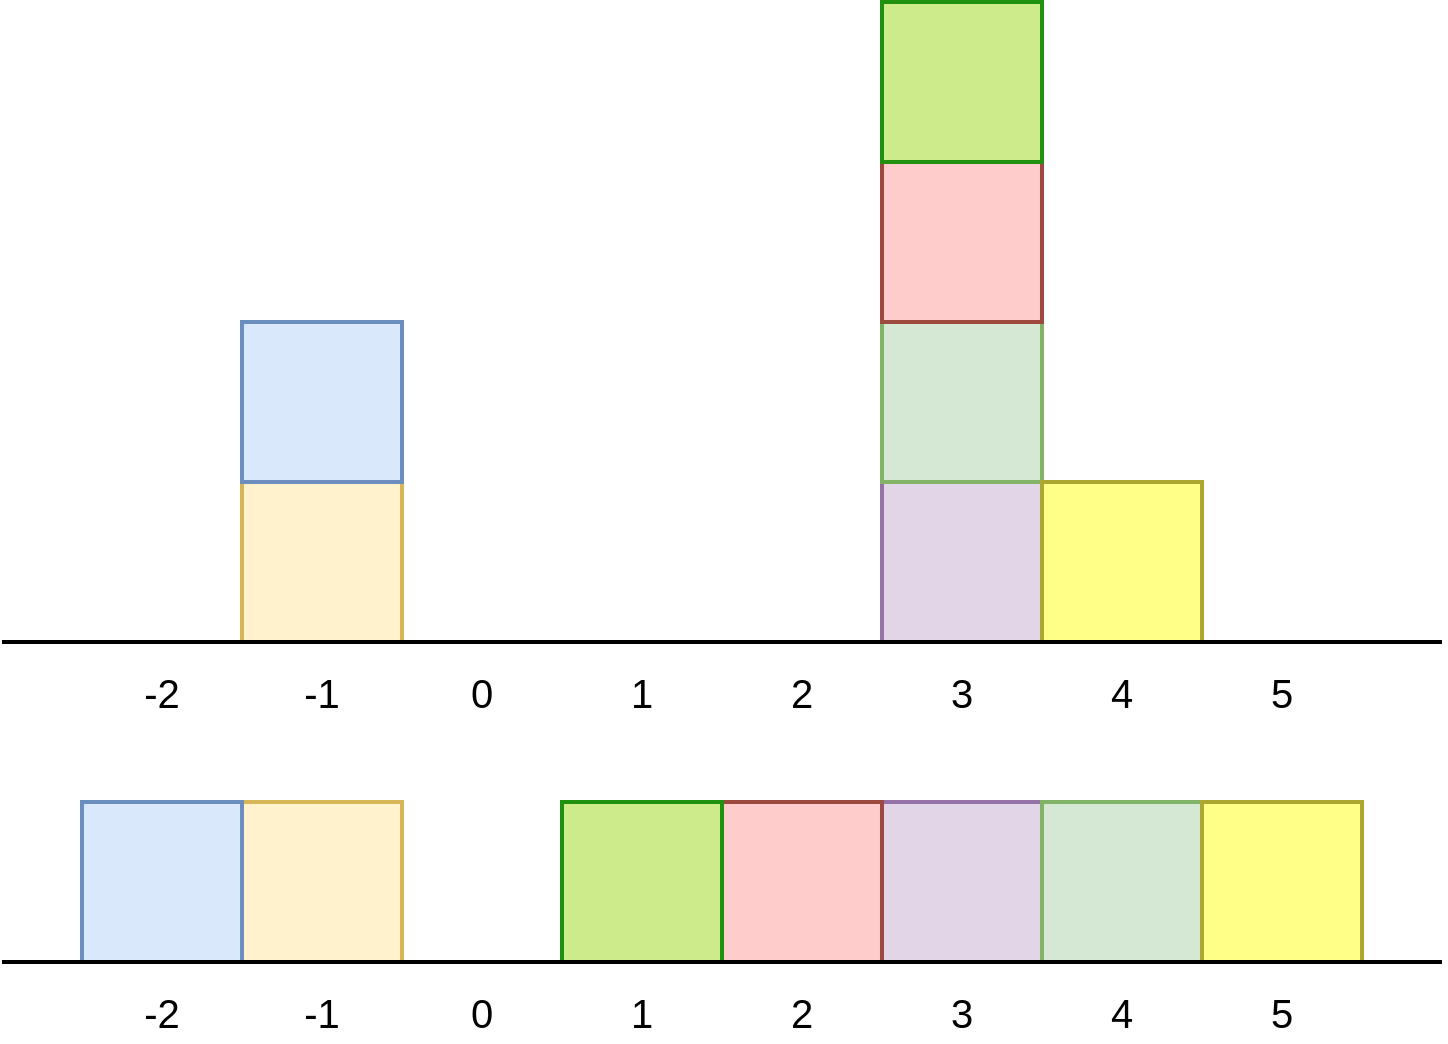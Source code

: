 <?xml version="1.0" encoding="UTF-8"?>
<mxfile version="20.0.3" pages="2">
  <diagram id="muk2Ml2dPY9K4aPHocLS" name="Page-1">
    <mxGraphModel dx="784" dy="727" grid="1" gridSize="10" guides="1" tooltips="1" connect="1" arrows="1" fold="1" page="1" pageScale="1" pageWidth="827" pageHeight="1169" math="0" shadow="0">
      <root>
        <mxCell id="0" />
        <mxCell id="1" parent="0" />
        <mxCell id="8abx4ZhncSc0iB3lg3zN-1" value="&lt;font style=&quot;font-size: 20px;&quot;&gt;-2&lt;/font&gt;" style="text;html=1;strokeColor=none;fillColor=none;align=center;verticalAlign=middle;whiteSpace=wrap;rounded=0;dashed=1;fontSize=20;" vertex="1" parent="1">
          <mxGeometry x="90" y="530" width="60" height="30" as="geometry" />
        </mxCell>
        <mxCell id="8abx4ZhncSc0iB3lg3zN-2" value="&lt;font style=&quot;font-size: 20px;&quot;&gt;-1&lt;/font&gt;" style="text;html=1;strokeColor=none;fillColor=none;align=center;verticalAlign=middle;whiteSpace=wrap;rounded=0;dashed=1;fontSize=20;" vertex="1" parent="1">
          <mxGeometry x="170" y="530" width="60" height="30" as="geometry" />
        </mxCell>
        <mxCell id="8abx4ZhncSc0iB3lg3zN-3" value="&lt;font style=&quot;font-size: 20px;&quot;&gt;0&lt;br style=&quot;font-size: 20px;&quot;&gt;&lt;/font&gt;" style="text;html=1;strokeColor=none;fillColor=none;align=center;verticalAlign=middle;whiteSpace=wrap;rounded=0;dashed=1;fontSize=20;" vertex="1" parent="1">
          <mxGeometry x="250" y="530" width="60" height="30" as="geometry" />
        </mxCell>
        <mxCell id="8abx4ZhncSc0iB3lg3zN-4" value="&lt;font style=&quot;font-size: 20px;&quot;&gt;1&lt;br style=&quot;font-size: 20px;&quot;&gt;&lt;/font&gt;" style="text;html=1;strokeColor=none;fillColor=none;align=center;verticalAlign=middle;whiteSpace=wrap;rounded=0;dashed=1;fontSize=20;" vertex="1" parent="1">
          <mxGeometry x="330" y="530" width="60" height="30" as="geometry" />
        </mxCell>
        <mxCell id="8abx4ZhncSc0iB3lg3zN-5" value="&lt;font style=&quot;font-size: 20px;&quot;&gt;2&lt;br style=&quot;font-size: 20px;&quot;&gt;&lt;/font&gt;" style="text;html=1;strokeColor=none;fillColor=none;align=center;verticalAlign=middle;whiteSpace=wrap;rounded=0;dashed=1;fontSize=20;" vertex="1" parent="1">
          <mxGeometry x="410" y="530" width="60" height="30" as="geometry" />
        </mxCell>
        <mxCell id="8abx4ZhncSc0iB3lg3zN-6" value="&lt;font style=&quot;font-size: 20px;&quot;&gt;3&lt;br style=&quot;font-size: 20px;&quot;&gt;&lt;/font&gt;" style="text;html=1;strokeColor=none;fillColor=none;align=center;verticalAlign=middle;whiteSpace=wrap;rounded=0;dashed=1;fontSize=20;" vertex="1" parent="1">
          <mxGeometry x="490" y="530" width="60" height="30" as="geometry" />
        </mxCell>
        <mxCell id="8abx4ZhncSc0iB3lg3zN-7" value="&lt;font style=&quot;font-size: 20px;&quot;&gt;4&lt;br style=&quot;font-size: 20px;&quot;&gt;&lt;/font&gt;" style="text;html=1;strokeColor=none;fillColor=none;align=center;verticalAlign=middle;whiteSpace=wrap;rounded=0;dashed=1;fontSize=20;" vertex="1" parent="1">
          <mxGeometry x="570" y="530" width="60" height="30" as="geometry" />
        </mxCell>
        <mxCell id="8abx4ZhncSc0iB3lg3zN-8" value="&lt;font style=&quot;font-size: 20px;&quot;&gt;5&lt;br style=&quot;font-size: 20px;&quot;&gt;&lt;/font&gt;" style="text;html=1;strokeColor=none;fillColor=none;align=center;verticalAlign=middle;whiteSpace=wrap;rounded=0;dashed=1;fontSize=20;" vertex="1" parent="1">
          <mxGeometry x="650" y="530" width="60" height="30" as="geometry" />
        </mxCell>
        <mxCell id="8abx4ZhncSc0iB3lg3zN-9" value="&lt;font style=&quot;font-size: 20px;&quot;&gt;-2&lt;/font&gt;" style="text;html=1;strokeColor=none;fillColor=none;align=center;verticalAlign=middle;whiteSpace=wrap;rounded=0;dashed=1;fontSize=20;" vertex="1" parent="1">
          <mxGeometry x="90" y="690" width="60" height="30" as="geometry" />
        </mxCell>
        <mxCell id="8abx4ZhncSc0iB3lg3zN-10" value="&lt;font style=&quot;font-size: 20px;&quot;&gt;-1&lt;/font&gt;" style="text;html=1;strokeColor=none;fillColor=none;align=center;verticalAlign=middle;whiteSpace=wrap;rounded=0;dashed=1;fontSize=20;" vertex="1" parent="1">
          <mxGeometry x="170" y="690" width="60" height="30" as="geometry" />
        </mxCell>
        <mxCell id="8abx4ZhncSc0iB3lg3zN-11" value="&lt;font style=&quot;font-size: 20px;&quot;&gt;0&lt;br style=&quot;font-size: 20px;&quot;&gt;&lt;/font&gt;" style="text;html=1;strokeColor=none;fillColor=none;align=center;verticalAlign=middle;whiteSpace=wrap;rounded=0;dashed=1;fontSize=20;" vertex="1" parent="1">
          <mxGeometry x="250" y="690" width="60" height="30" as="geometry" />
        </mxCell>
        <mxCell id="8abx4ZhncSc0iB3lg3zN-12" value="&lt;font style=&quot;font-size: 20px;&quot;&gt;1&lt;br style=&quot;font-size: 20px;&quot;&gt;&lt;/font&gt;" style="text;html=1;strokeColor=none;fillColor=none;align=center;verticalAlign=middle;whiteSpace=wrap;rounded=0;dashed=1;fontSize=20;" vertex="1" parent="1">
          <mxGeometry x="330" y="690" width="60" height="30" as="geometry" />
        </mxCell>
        <mxCell id="8abx4ZhncSc0iB3lg3zN-13" value="&lt;font style=&quot;font-size: 20px;&quot;&gt;2&lt;br style=&quot;font-size: 20px;&quot;&gt;&lt;/font&gt;" style="text;html=1;strokeColor=none;fillColor=none;align=center;verticalAlign=middle;whiteSpace=wrap;rounded=0;dashed=1;fontSize=20;" vertex="1" parent="1">
          <mxGeometry x="410" y="690" width="60" height="30" as="geometry" />
        </mxCell>
        <mxCell id="8abx4ZhncSc0iB3lg3zN-14" value="&lt;font style=&quot;font-size: 20px;&quot;&gt;3&lt;br style=&quot;font-size: 20px;&quot;&gt;&lt;/font&gt;" style="text;html=1;strokeColor=none;fillColor=none;align=center;verticalAlign=middle;whiteSpace=wrap;rounded=0;dashed=1;fontSize=20;" vertex="1" parent="1">
          <mxGeometry x="490" y="690" width="60" height="30" as="geometry" />
        </mxCell>
        <mxCell id="8abx4ZhncSc0iB3lg3zN-15" value="&lt;font style=&quot;font-size: 20px;&quot;&gt;4&lt;br style=&quot;font-size: 20px;&quot;&gt;&lt;/font&gt;" style="text;html=1;strokeColor=none;fillColor=none;align=center;verticalAlign=middle;whiteSpace=wrap;rounded=0;dashed=1;fontSize=20;" vertex="1" parent="1">
          <mxGeometry x="570" y="690" width="60" height="30" as="geometry" />
        </mxCell>
        <mxCell id="8abx4ZhncSc0iB3lg3zN-16" value="&lt;font style=&quot;font-size: 20px;&quot;&gt;5&lt;br style=&quot;font-size: 20px;&quot;&gt;&lt;/font&gt;" style="text;html=1;strokeColor=none;fillColor=none;align=center;verticalAlign=middle;whiteSpace=wrap;rounded=0;dashed=1;fontSize=20;" vertex="1" parent="1">
          <mxGeometry x="650" y="690" width="60" height="30" as="geometry" />
        </mxCell>
        <mxCell id="lJDvshpD5pf1S4PeU1PS-1" value="start" style="" parent="0" />
        <mxCell id="lJDvshpD5pf1S4PeU1PS-2" value="" style="whiteSpace=wrap;html=1;aspect=fixed;strokeWidth=2;fillColor=#fff2cc;strokeColor=#d6b656;" vertex="1" parent="lJDvshpD5pf1S4PeU1PS-1">
          <mxGeometry x="160" y="440" width="80" height="80" as="geometry" />
        </mxCell>
        <mxCell id="lJDvshpD5pf1S4PeU1PS-3" value="" style="whiteSpace=wrap;html=1;aspect=fixed;strokeWidth=2;fillColor=#dae8fc;strokeColor=#6c8ebf;" vertex="1" parent="lJDvshpD5pf1S4PeU1PS-1">
          <mxGeometry x="160" y="360" width="80" height="80" as="geometry" />
        </mxCell>
        <mxCell id="lJDvshpD5pf1S4PeU1PS-4" value="" style="whiteSpace=wrap;html=1;aspect=fixed;strokeWidth=2;fillColor=#e1d5e7;strokeColor=#9673a6;" vertex="1" parent="lJDvshpD5pf1S4PeU1PS-1">
          <mxGeometry x="480" y="440" width="80" height="80" as="geometry" />
        </mxCell>
        <mxCell id="lJDvshpD5pf1S4PeU1PS-5" value="" style="whiteSpace=wrap;html=1;aspect=fixed;strokeWidth=2;fillColor=#d5e8d4;strokeColor=#82b366;" vertex="1" parent="lJDvshpD5pf1S4PeU1PS-1">
          <mxGeometry x="480" y="360" width="80" height="80" as="geometry" />
        </mxCell>
        <mxCell id="lJDvshpD5pf1S4PeU1PS-6" value="" style="whiteSpace=wrap;html=1;aspect=fixed;strokeWidth=2;fillColor=#ffcccc;strokeColor=#9E493F;" vertex="1" parent="lJDvshpD5pf1S4PeU1PS-1">
          <mxGeometry x="480" y="280" width="80" height="80" as="geometry" />
        </mxCell>
        <mxCell id="lJDvshpD5pf1S4PeU1PS-7" value="" style="whiteSpace=wrap;html=1;aspect=fixed;strokeWidth=2;fillColor=#cdeb8b;strokeColor=#20910F;" vertex="1" parent="lJDvshpD5pf1S4PeU1PS-1">
          <mxGeometry x="480" y="200" width="80" height="80" as="geometry" />
        </mxCell>
        <mxCell id="lJDvshpD5pf1S4PeU1PS-8" value="" style="whiteSpace=wrap;html=1;aspect=fixed;strokeWidth=2;fillColor=#ffff88;strokeColor=#ABA730;" vertex="1" parent="lJDvshpD5pf1S4PeU1PS-1">
          <mxGeometry x="560" y="440" width="80" height="80" as="geometry" />
        </mxCell>
        <mxCell id="lJDvshpD5pf1S4PeU1PS-9" value="" style="whiteSpace=wrap;html=1;aspect=fixed;strokeWidth=2;fillColor=#fff2cc;strokeColor=#d6b656;" vertex="1" parent="lJDvshpD5pf1S4PeU1PS-1">
          <mxGeometry x="160" y="600" width="80" height="80" as="geometry" />
        </mxCell>
        <mxCell id="lJDvshpD5pf1S4PeU1PS-10" value="" style="whiteSpace=wrap;html=1;aspect=fixed;strokeWidth=2;fillColor=#dae8fc;strokeColor=#6c8ebf;" vertex="1" parent="lJDvshpD5pf1S4PeU1PS-1">
          <mxGeometry x="80" y="600" width="80" height="80" as="geometry" />
        </mxCell>
        <mxCell id="lJDvshpD5pf1S4PeU1PS-11" value="" style="whiteSpace=wrap;html=1;aspect=fixed;strokeWidth=2;fillColor=#e1d5e7;strokeColor=#9673a6;" vertex="1" parent="lJDvshpD5pf1S4PeU1PS-1">
          <mxGeometry x="480" y="600" width="80" height="80" as="geometry" />
        </mxCell>
        <mxCell id="lJDvshpD5pf1S4PeU1PS-12" value="" style="whiteSpace=wrap;html=1;aspect=fixed;strokeWidth=2;fillColor=#d5e8d4;strokeColor=#82b366;" vertex="1" parent="lJDvshpD5pf1S4PeU1PS-1">
          <mxGeometry x="560" y="600" width="80" height="80" as="geometry" />
        </mxCell>
        <mxCell id="lJDvshpD5pf1S4PeU1PS-13" value="" style="whiteSpace=wrap;html=1;aspect=fixed;strokeWidth=2;fillColor=#ffcccc;strokeColor=#9E493F;" vertex="1" parent="lJDvshpD5pf1S4PeU1PS-1">
          <mxGeometry x="400" y="600" width="80" height="80" as="geometry" />
        </mxCell>
        <mxCell id="lJDvshpD5pf1S4PeU1PS-14" value="" style="whiteSpace=wrap;html=1;aspect=fixed;strokeWidth=2;fillColor=#cdeb8b;strokeColor=#20910F;" vertex="1" parent="lJDvshpD5pf1S4PeU1PS-1">
          <mxGeometry x="320" y="600" width="80" height="80" as="geometry" />
        </mxCell>
        <mxCell id="lJDvshpD5pf1S4PeU1PS-15" value="" style="whiteSpace=wrap;html=1;aspect=fixed;strokeWidth=2;fillColor=#ffff88;strokeColor=#ABA730;" vertex="1" parent="lJDvshpD5pf1S4PeU1PS-1">
          <mxGeometry x="640" y="600" width="80" height="80" as="geometry" />
        </mxCell>
        <mxCell id="lJDvshpD5pf1S4PeU1PS-16" value="" style="endArrow=none;html=1;rounded=0;strokeWidth=2;" edge="1" parent="lJDvshpD5pf1S4PeU1PS-1">
          <mxGeometry width="50" height="50" relative="1" as="geometry">
            <mxPoint x="40" y="680" as="sourcePoint" />
            <mxPoint x="760" y="680" as="targetPoint" />
          </mxGeometry>
        </mxCell>
        <mxCell id="lJDvshpD5pf1S4PeU1PS-17" value="floor" parent="0" />
        <mxCell id="lJDvshpD5pf1S4PeU1PS-18" value="" style="endArrow=none;html=1;rounded=0;strokeWidth=2;" edge="1" parent="lJDvshpD5pf1S4PeU1PS-17">
          <mxGeometry width="50" height="50" relative="1" as="geometry">
            <mxPoint x="40" y="520" as="sourcePoint" />
            <mxPoint x="760" y="520" as="targetPoint" />
          </mxGeometry>
        </mxCell>
      </root>
    </mxGraphModel>
  </diagram>
  <diagram name="merged" id="6Nm53tD1u2h0o_0Qd_rG">
    <mxGraphModel dx="784" dy="727" grid="1" gridSize="10" guides="0" tooltips="1" connect="0" arrows="1" fold="1" page="0" pageScale="1" pageWidth="827" pageHeight="1169" math="0" shadow="0">
      <root>
        <mxCell id="ry3t8b6UmpUiV6I6QLPa-0" />
        <mxCell id="ry3t8b6UmpUiV6I6QLPa-1" value="start" style="" parent="ry3t8b6UmpUiV6I6QLPa-0" />
        <mxCell id="ry3t8b6UmpUiV6I6QLPa-2" value="" style="whiteSpace=wrap;html=1;aspect=fixed;strokeWidth=2;fillColor=#fff2cc;strokeColor=#d6b656;" parent="ry3t8b6UmpUiV6I6QLPa-1" vertex="1">
          <mxGeometry x="160" y="440" width="80" height="80" as="geometry" />
        </mxCell>
        <mxCell id="ry3t8b6UmpUiV6I6QLPa-3" value="" style="whiteSpace=wrap;html=1;aspect=fixed;strokeWidth=2;fillColor=#dae8fc;strokeColor=#6c8ebf;" parent="ry3t8b6UmpUiV6I6QLPa-1" vertex="1">
          <mxGeometry x="160" y="360" width="80" height="80" as="geometry" />
        </mxCell>
        <mxCell id="ry3t8b6UmpUiV6I6QLPa-4" value="" style="whiteSpace=wrap;html=1;aspect=fixed;strokeWidth=2;fillColor=#e1d5e7;strokeColor=#9673a6;" parent="ry3t8b6UmpUiV6I6QLPa-1" vertex="1">
          <mxGeometry x="480" y="440" width="80" height="80" as="geometry" />
        </mxCell>
        <mxCell id="ry3t8b6UmpUiV6I6QLPa-5" value="" style="whiteSpace=wrap;html=1;aspect=fixed;strokeWidth=2;fillColor=#d5e8d4;strokeColor=#82b366;" parent="ry3t8b6UmpUiV6I6QLPa-1" vertex="1">
          <mxGeometry x="480" y="360" width="80" height="80" as="geometry" />
        </mxCell>
        <mxCell id="ry3t8b6UmpUiV6I6QLPa-6" value="" style="whiteSpace=wrap;html=1;aspect=fixed;strokeWidth=2;fillColor=#ffcccc;strokeColor=#9E493F;" parent="ry3t8b6UmpUiV6I6QLPa-1" vertex="1">
          <mxGeometry x="480" y="280" width="80" height="80" as="geometry" />
        </mxCell>
        <mxCell id="ry3t8b6UmpUiV6I6QLPa-7" value="" style="whiteSpace=wrap;html=1;aspect=fixed;strokeWidth=2;fillColor=#cdeb8b;strokeColor=#20910F;" parent="ry3t8b6UmpUiV6I6QLPa-1" vertex="1">
          <mxGeometry x="480" y="200" width="80" height="80" as="geometry" />
        </mxCell>
        <mxCell id="ry3t8b6UmpUiV6I6QLPa-8" value="" style="whiteSpace=wrap;html=1;aspect=fixed;strokeWidth=2;fillColor=#ffff88;strokeColor=#ABA730;" parent="ry3t8b6UmpUiV6I6QLPa-1" vertex="1">
          <mxGeometry x="560" y="440" width="80" height="80" as="geometry" />
        </mxCell>
        <mxCell id="f7ukijX9q6yRd6nNIqCM-0" value="&lt;font style=&quot;font-size: 20px;&quot;&gt;-2&lt;/font&gt;" style="text;html=1;strokeColor=none;fillColor=none;align=center;verticalAlign=middle;whiteSpace=wrap;rounded=0;dashed=1;fontSize=20;" vertex="1" parent="ry3t8b6UmpUiV6I6QLPa-1">
          <mxGeometry x="90" y="530" width="60" height="30" as="geometry" />
        </mxCell>
        <mxCell id="f7ukijX9q6yRd6nNIqCM-1" value="&lt;font style=&quot;font-size: 20px;&quot;&gt;-1&lt;/font&gt;" style="text;html=1;strokeColor=none;fillColor=none;align=center;verticalAlign=middle;whiteSpace=wrap;rounded=0;dashed=1;fontSize=20;" vertex="1" parent="ry3t8b6UmpUiV6I6QLPa-1">
          <mxGeometry x="170" y="530" width="60" height="30" as="geometry" />
        </mxCell>
        <mxCell id="f7ukijX9q6yRd6nNIqCM-2" value="&lt;font style=&quot;font-size: 20px;&quot;&gt;0&lt;br style=&quot;font-size: 20px;&quot;&gt;&lt;/font&gt;" style="text;html=1;strokeColor=none;fillColor=none;align=center;verticalAlign=middle;whiteSpace=wrap;rounded=0;dashed=1;fontSize=20;" vertex="1" parent="ry3t8b6UmpUiV6I6QLPa-1">
          <mxGeometry x="250" y="530" width="60" height="30" as="geometry" />
        </mxCell>
        <mxCell id="f7ukijX9q6yRd6nNIqCM-3" value="&lt;font style=&quot;font-size: 20px;&quot;&gt;1&lt;br style=&quot;font-size: 20px;&quot;&gt;&lt;/font&gt;" style="text;html=1;strokeColor=none;fillColor=none;align=center;verticalAlign=middle;whiteSpace=wrap;rounded=0;dashed=1;fontSize=20;" vertex="1" parent="ry3t8b6UmpUiV6I6QLPa-1">
          <mxGeometry x="330" y="530" width="60" height="30" as="geometry" />
        </mxCell>
        <mxCell id="f7ukijX9q6yRd6nNIqCM-4" value="&lt;font style=&quot;font-size: 20px;&quot;&gt;2&lt;br style=&quot;font-size: 20px;&quot;&gt;&lt;/font&gt;" style="text;html=1;strokeColor=none;fillColor=none;align=center;verticalAlign=middle;whiteSpace=wrap;rounded=0;dashed=1;fontSize=20;" vertex="1" parent="ry3t8b6UmpUiV6I6QLPa-1">
          <mxGeometry x="410" y="530" width="60" height="30" as="geometry" />
        </mxCell>
        <mxCell id="f7ukijX9q6yRd6nNIqCM-5" value="&lt;font style=&quot;font-size: 20px;&quot;&gt;3&lt;br style=&quot;font-size: 20px;&quot;&gt;&lt;/font&gt;" style="text;html=1;strokeColor=none;fillColor=none;align=center;verticalAlign=middle;whiteSpace=wrap;rounded=0;dashed=1;fontSize=20;" vertex="1" parent="ry3t8b6UmpUiV6I6QLPa-1">
          <mxGeometry x="490" y="530" width="60" height="30" as="geometry" />
        </mxCell>
        <mxCell id="f7ukijX9q6yRd6nNIqCM-6" value="&lt;font style=&quot;font-size: 20px;&quot;&gt;4&lt;br style=&quot;font-size: 20px;&quot;&gt;&lt;/font&gt;" style="text;html=1;strokeColor=none;fillColor=none;align=center;verticalAlign=middle;whiteSpace=wrap;rounded=0;dashed=1;fontSize=20;" vertex="1" parent="ry3t8b6UmpUiV6I6QLPa-1">
          <mxGeometry x="570" y="530" width="60" height="30" as="geometry" />
        </mxCell>
        <mxCell id="f7ukijX9q6yRd6nNIqCM-7" value="&lt;font style=&quot;font-size: 20px;&quot;&gt;5&lt;br style=&quot;font-size: 20px;&quot;&gt;&lt;/font&gt;" style="text;html=1;strokeColor=none;fillColor=none;align=center;verticalAlign=middle;whiteSpace=wrap;rounded=0;dashed=1;fontSize=20;" vertex="1" parent="ry3t8b6UmpUiV6I6QLPa-1">
          <mxGeometry x="650" y="530" width="60" height="30" as="geometry" />
        </mxCell>
        <mxCell id="ry3t8b6UmpUiV6I6QLPa-17" value="end" parent="ry3t8b6UmpUiV6I6QLPa-0" />
        <mxCell id="ry3t8b6UmpUiV6I6QLPa-18" value="" style="whiteSpace=wrap;html=1;aspect=fixed;strokeWidth=2;fillColor=#fff2cc;strokeColor=#d6b656;" parent="ry3t8b6UmpUiV6I6QLPa-17" vertex="1">
          <mxGeometry x="160" y="440" width="80" height="80" as="geometry" />
        </mxCell>
        <mxCell id="ry3t8b6UmpUiV6I6QLPa-19" value="" style="whiteSpace=wrap;html=1;aspect=fixed;strokeWidth=2;fillColor=#dae8fc;strokeColor=#6c8ebf;opacity=40;dashed=1;" parent="ry3t8b6UmpUiV6I6QLPa-17" vertex="1">
          <mxGeometry x="80" y="440" width="80" height="80" as="geometry" />
        </mxCell>
        <mxCell id="ry3t8b6UmpUiV6I6QLPa-20" value="" style="whiteSpace=wrap;html=1;aspect=fixed;strokeWidth=2;fillColor=#e1d5e7;strokeColor=#9673a6;" parent="ry3t8b6UmpUiV6I6QLPa-17" vertex="1">
          <mxGeometry x="480" y="440" width="80" height="80" as="geometry" />
        </mxCell>
        <mxCell id="ry3t8b6UmpUiV6I6QLPa-21" value="" style="whiteSpace=wrap;html=1;aspect=fixed;strokeWidth=2;fillColor=#ffcccc;strokeColor=#9E493F;opacity=40;dashed=1;" parent="ry3t8b6UmpUiV6I6QLPa-17" vertex="1">
          <mxGeometry x="400" y="440" width="80" height="80" as="geometry" />
        </mxCell>
        <mxCell id="ry3t8b6UmpUiV6I6QLPa-22" value="" style="whiteSpace=wrap;html=1;aspect=fixed;strokeWidth=2;fillColor=#cdeb8b;strokeColor=#20910F;opacity=40;dashed=1;" parent="ry3t8b6UmpUiV6I6QLPa-17" vertex="1">
          <mxGeometry x="320" y="440" width="80" height="80" as="geometry" />
        </mxCell>
        <mxCell id="ry3t8b6UmpUiV6I6QLPa-23" value="" style="whiteSpace=wrap;html=1;aspect=fixed;strokeWidth=2;fillColor=#ffff88;strokeColor=#ABA730;opacity=40;dashed=1;" parent="ry3t8b6UmpUiV6I6QLPa-17" vertex="1">
          <mxGeometry x="640" y="440" width="80" height="80" as="geometry" />
        </mxCell>
        <mxCell id="ry3t8b6UmpUiV6I6QLPa-25" value="arrows" parent="ry3t8b6UmpUiV6I6QLPa-0" />
        <mxCell id="ry3t8b6UmpUiV6I6QLPa-26" style="edgeStyle=orthogonalEdgeStyle;rounded=0;orthogonalLoop=1;jettySize=auto;html=1;strokeWidth=2;" parent="ry3t8b6UmpUiV6I6QLPa-25" edge="1">
          <mxGeometry relative="1" as="geometry">
            <mxPoint x="120" y="480" as="targetPoint" />
            <mxPoint x="160" y="400" as="sourcePoint" />
            <Array as="points">
              <mxPoint x="120" y="400" />
            </Array>
          </mxGeometry>
        </mxCell>
        <mxCell id="ry3t8b6UmpUiV6I6QLPa-27" style="edgeStyle=orthogonalEdgeStyle;rounded=0;orthogonalLoop=1;jettySize=auto;html=1;strokeWidth=2;" parent="ry3t8b6UmpUiV6I6QLPa-25" edge="1">
          <mxGeometry relative="1" as="geometry">
            <mxPoint x="481" y="240.029" as="sourcePoint" />
            <mxPoint x="360" y="480" as="targetPoint" />
          </mxGeometry>
        </mxCell>
        <mxCell id="ry3t8b6UmpUiV6I6QLPa-28" style="edgeStyle=orthogonalEdgeStyle;rounded=0;orthogonalLoop=1;jettySize=auto;html=1;strokeWidth=2;" parent="ry3t8b6UmpUiV6I6QLPa-25" source="ry3t8b6UmpUiV6I6QLPa-6" edge="1">
          <mxGeometry relative="1" as="geometry">
            <mxPoint x="440" y="480" as="targetPoint" />
            <Array as="points">
              <mxPoint x="440" y="320" />
            </Array>
          </mxGeometry>
        </mxCell>
        <mxCell id="ry3t8b6UmpUiV6I6QLPa-29" style="edgeStyle=orthogonalEdgeStyle;rounded=0;orthogonalLoop=1;jettySize=auto;html=1;strokeWidth=2;" parent="ry3t8b6UmpUiV6I6QLPa-25" source="ry3t8b6UmpUiV6I6QLPa-5" edge="1">
          <mxGeometry relative="1" as="geometry">
            <mxPoint x="600" y="480" as="targetPoint" />
            <Array as="points">
              <mxPoint x="600" y="400" />
            </Array>
          </mxGeometry>
        </mxCell>
        <mxCell id="ry3t8b6UmpUiV6I6QLPa-30" value="" style="endArrow=classic;startArrow=none;html=1;rounded=0;strokeWidth=2;startFill=0;" parent="ry3t8b6UmpUiV6I6QLPa-25" edge="1">
          <mxGeometry width="50" height="50" relative="1" as="geometry">
            <mxPoint x="640" y="480" as="sourcePoint" />
            <mxPoint x="680" y="480" as="targetPoint" />
            <Array as="points">
              <mxPoint x="680" y="480" />
            </Array>
          </mxGeometry>
        </mxCell>
        <mxCell id="ry3t8b6UmpUiV6I6QLPa-31" value="floor" parent="ry3t8b6UmpUiV6I6QLPa-0" />
        <mxCell id="ry3t8b6UmpUiV6I6QLPa-32" value="" style="endArrow=none;html=1;rounded=0;strokeWidth=2;" parent="ry3t8b6UmpUiV6I6QLPa-31" edge="1">
          <mxGeometry width="50" height="50" relative="1" as="geometry">
            <mxPoint x="40" y="520" as="sourcePoint" />
            <mxPoint x="760" y="520" as="targetPoint" />
          </mxGeometry>
        </mxCell>
      </root>
    </mxGraphModel>
  </diagram>
</mxfile>
